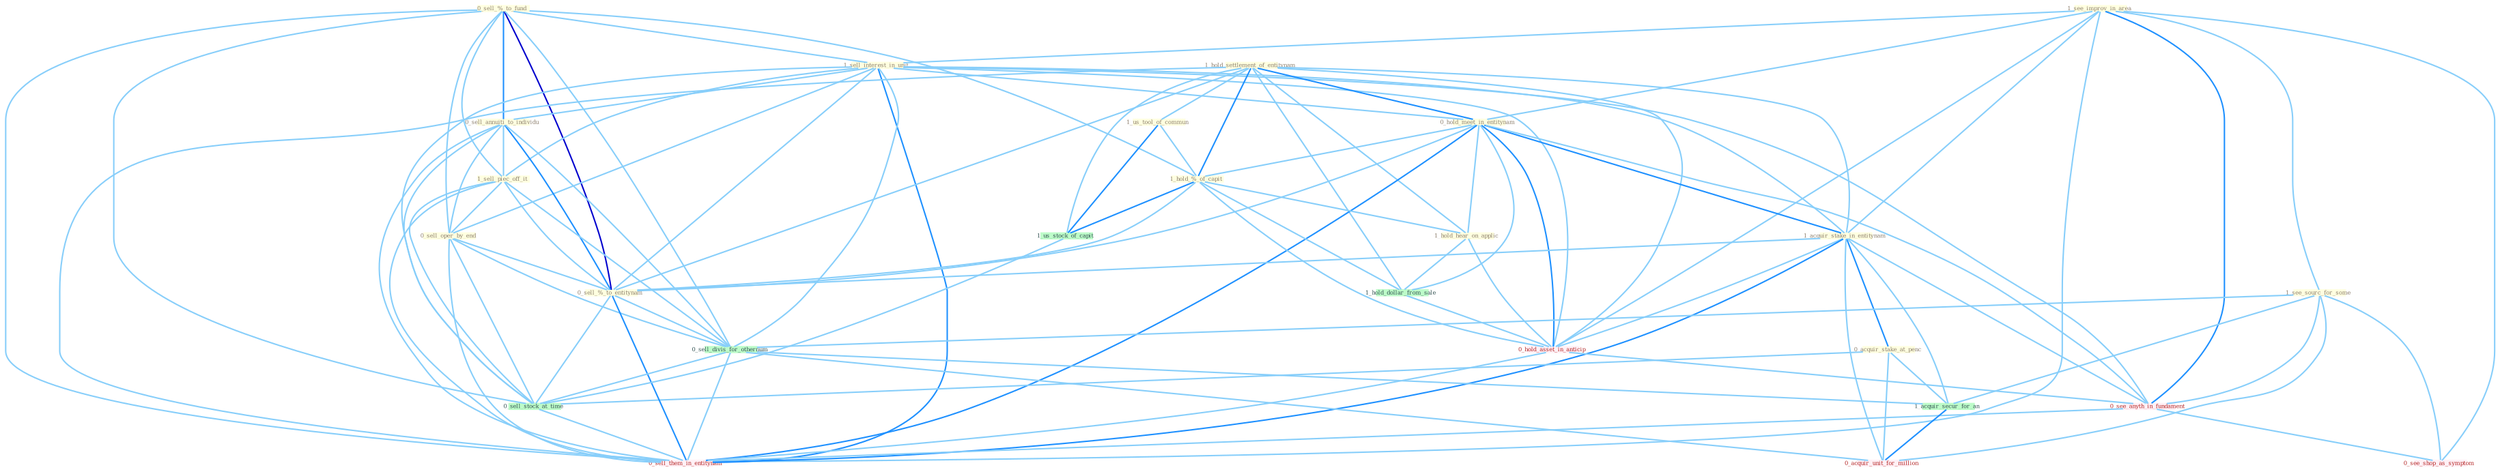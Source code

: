 Graph G{ 
    node
    [shape=polygon,style=filled,width=.5,height=.06,color="#BDFCC9",fixedsize=true,fontsize=4,
    fontcolor="#2f4f4f"];
    {node
    [color="#ffffe0", fontcolor="#8b7d6b"] "0_sell_%_to_fund " "1_see_improv_in_area " "1_sell_interest_in_unit " "1_hold_settlement_of_entitynam " "0_hold_meet_in_entitynam " "0_sell_annuiti_to_individu " "1_acquir_stake_in_entitynam " "0_acquir_stake_at_penc " "1_us_tool_of_commun " "1_see_sourc_for_some " "1_hold_%_of_capit " "1_hold_hear_on_applic " "1_sell_piec_off_it " "0_sell_oper_by_end " "0_sell_%_to_entitynam "}
{node [color="#fff0f5", fontcolor="#b22222"] "0_hold_asset_in_anticip " "0_see_anyth_in_fundament " "0_acquir_unit_for_million " "0_see_shop_as_symptom " "0_sell_them_in_entitynam "}
edge [color="#B0E2FF"];

	"0_sell_%_to_fund " -- "1_sell_interest_in_unit " [w="1", color="#87cefa" ];
	"0_sell_%_to_fund " -- "0_sell_annuiti_to_individu " [w="2", color="#1e90ff" , len=0.8];
	"0_sell_%_to_fund " -- "1_hold_%_of_capit " [w="1", color="#87cefa" ];
	"0_sell_%_to_fund " -- "1_sell_piec_off_it " [w="1", color="#87cefa" ];
	"0_sell_%_to_fund " -- "0_sell_oper_by_end " [w="1", color="#87cefa" ];
	"0_sell_%_to_fund " -- "0_sell_%_to_entitynam " [w="3", color="#0000cd" , len=0.6];
	"0_sell_%_to_fund " -- "0_sell_divis_for_othernum " [w="1", color="#87cefa" ];
	"0_sell_%_to_fund " -- "0_sell_stock_at_time " [w="1", color="#87cefa" ];
	"0_sell_%_to_fund " -- "0_sell_them_in_entitynam " [w="1", color="#87cefa" ];
	"1_see_improv_in_area " -- "1_sell_interest_in_unit " [w="1", color="#87cefa" ];
	"1_see_improv_in_area " -- "0_hold_meet_in_entitynam " [w="1", color="#87cefa" ];
	"1_see_improv_in_area " -- "1_acquir_stake_in_entitynam " [w="1", color="#87cefa" ];
	"1_see_improv_in_area " -- "1_see_sourc_for_some " [w="1", color="#87cefa" ];
	"1_see_improv_in_area " -- "0_hold_asset_in_anticip " [w="1", color="#87cefa" ];
	"1_see_improv_in_area " -- "0_see_anyth_in_fundament " [w="2", color="#1e90ff" , len=0.8];
	"1_see_improv_in_area " -- "0_see_shop_as_symptom " [w="1", color="#87cefa" ];
	"1_see_improv_in_area " -- "0_sell_them_in_entitynam " [w="1", color="#87cefa" ];
	"1_sell_interest_in_unit " -- "0_hold_meet_in_entitynam " [w="1", color="#87cefa" ];
	"1_sell_interest_in_unit " -- "0_sell_annuiti_to_individu " [w="1", color="#87cefa" ];
	"1_sell_interest_in_unit " -- "1_acquir_stake_in_entitynam " [w="1", color="#87cefa" ];
	"1_sell_interest_in_unit " -- "1_sell_piec_off_it " [w="1", color="#87cefa" ];
	"1_sell_interest_in_unit " -- "0_sell_oper_by_end " [w="1", color="#87cefa" ];
	"1_sell_interest_in_unit " -- "0_sell_%_to_entitynam " [w="1", color="#87cefa" ];
	"1_sell_interest_in_unit " -- "0_sell_divis_for_othernum " [w="1", color="#87cefa" ];
	"1_sell_interest_in_unit " -- "0_hold_asset_in_anticip " [w="1", color="#87cefa" ];
	"1_sell_interest_in_unit " -- "0_sell_stock_at_time " [w="1", color="#87cefa" ];
	"1_sell_interest_in_unit " -- "0_see_anyth_in_fundament " [w="1", color="#87cefa" ];
	"1_sell_interest_in_unit " -- "0_sell_them_in_entitynam " [w="2", color="#1e90ff" , len=0.8];
	"1_hold_settlement_of_entitynam " -- "0_hold_meet_in_entitynam " [w="2", color="#1e90ff" , len=0.8];
	"1_hold_settlement_of_entitynam " -- "1_acquir_stake_in_entitynam " [w="1", color="#87cefa" ];
	"1_hold_settlement_of_entitynam " -- "1_us_tool_of_commun " [w="1", color="#87cefa" ];
	"1_hold_settlement_of_entitynam " -- "1_hold_%_of_capit " [w="2", color="#1e90ff" , len=0.8];
	"1_hold_settlement_of_entitynam " -- "1_hold_hear_on_applic " [w="1", color="#87cefa" ];
	"1_hold_settlement_of_entitynam " -- "0_sell_%_to_entitynam " [w="1", color="#87cefa" ];
	"1_hold_settlement_of_entitynam " -- "1_us_stock_of_capit " [w="1", color="#87cefa" ];
	"1_hold_settlement_of_entitynam " -- "1_hold_dollar_from_sale " [w="1", color="#87cefa" ];
	"1_hold_settlement_of_entitynam " -- "0_hold_asset_in_anticip " [w="1", color="#87cefa" ];
	"1_hold_settlement_of_entitynam " -- "0_sell_them_in_entitynam " [w="1", color="#87cefa" ];
	"0_hold_meet_in_entitynam " -- "1_acquir_stake_in_entitynam " [w="2", color="#1e90ff" , len=0.8];
	"0_hold_meet_in_entitynam " -- "1_hold_%_of_capit " [w="1", color="#87cefa" ];
	"0_hold_meet_in_entitynam " -- "1_hold_hear_on_applic " [w="1", color="#87cefa" ];
	"0_hold_meet_in_entitynam " -- "0_sell_%_to_entitynam " [w="1", color="#87cefa" ];
	"0_hold_meet_in_entitynam " -- "1_hold_dollar_from_sale " [w="1", color="#87cefa" ];
	"0_hold_meet_in_entitynam " -- "0_hold_asset_in_anticip " [w="2", color="#1e90ff" , len=0.8];
	"0_hold_meet_in_entitynam " -- "0_see_anyth_in_fundament " [w="1", color="#87cefa" ];
	"0_hold_meet_in_entitynam " -- "0_sell_them_in_entitynam " [w="2", color="#1e90ff" , len=0.8];
	"0_sell_annuiti_to_individu " -- "1_sell_piec_off_it " [w="1", color="#87cefa" ];
	"0_sell_annuiti_to_individu " -- "0_sell_oper_by_end " [w="1", color="#87cefa" ];
	"0_sell_annuiti_to_individu " -- "0_sell_%_to_entitynam " [w="2", color="#1e90ff" , len=0.8];
	"0_sell_annuiti_to_individu " -- "0_sell_divis_for_othernum " [w="1", color="#87cefa" ];
	"0_sell_annuiti_to_individu " -- "0_sell_stock_at_time " [w="1", color="#87cefa" ];
	"0_sell_annuiti_to_individu " -- "0_sell_them_in_entitynam " [w="1", color="#87cefa" ];
	"1_acquir_stake_in_entitynam " -- "0_acquir_stake_at_penc " [w="2", color="#1e90ff" , len=0.8];
	"1_acquir_stake_in_entitynam " -- "0_sell_%_to_entitynam " [w="1", color="#87cefa" ];
	"1_acquir_stake_in_entitynam " -- "1_acquir_secur_for_an " [w="1", color="#87cefa" ];
	"1_acquir_stake_in_entitynam " -- "0_hold_asset_in_anticip " [w="1", color="#87cefa" ];
	"1_acquir_stake_in_entitynam " -- "0_see_anyth_in_fundament " [w="1", color="#87cefa" ];
	"1_acquir_stake_in_entitynam " -- "0_acquir_unit_for_million " [w="1", color="#87cefa" ];
	"1_acquir_stake_in_entitynam " -- "0_sell_them_in_entitynam " [w="2", color="#1e90ff" , len=0.8];
	"0_acquir_stake_at_penc " -- "1_acquir_secur_for_an " [w="1", color="#87cefa" ];
	"0_acquir_stake_at_penc " -- "0_sell_stock_at_time " [w="1", color="#87cefa" ];
	"0_acquir_stake_at_penc " -- "0_acquir_unit_for_million " [w="1", color="#87cefa" ];
	"1_us_tool_of_commun " -- "1_hold_%_of_capit " [w="1", color="#87cefa" ];
	"1_us_tool_of_commun " -- "1_us_stock_of_capit " [w="2", color="#1e90ff" , len=0.8];
	"1_see_sourc_for_some " -- "0_sell_divis_for_othernum " [w="1", color="#87cefa" ];
	"1_see_sourc_for_some " -- "1_acquir_secur_for_an " [w="1", color="#87cefa" ];
	"1_see_sourc_for_some " -- "0_see_anyth_in_fundament " [w="1", color="#87cefa" ];
	"1_see_sourc_for_some " -- "0_acquir_unit_for_million " [w="1", color="#87cefa" ];
	"1_see_sourc_for_some " -- "0_see_shop_as_symptom " [w="1", color="#87cefa" ];
	"1_hold_%_of_capit " -- "1_hold_hear_on_applic " [w="1", color="#87cefa" ];
	"1_hold_%_of_capit " -- "0_sell_%_to_entitynam " [w="1", color="#87cefa" ];
	"1_hold_%_of_capit " -- "1_us_stock_of_capit " [w="2", color="#1e90ff" , len=0.8];
	"1_hold_%_of_capit " -- "1_hold_dollar_from_sale " [w="1", color="#87cefa" ];
	"1_hold_%_of_capit " -- "0_hold_asset_in_anticip " [w="1", color="#87cefa" ];
	"1_hold_hear_on_applic " -- "1_hold_dollar_from_sale " [w="1", color="#87cefa" ];
	"1_hold_hear_on_applic " -- "0_hold_asset_in_anticip " [w="1", color="#87cefa" ];
	"1_sell_piec_off_it " -- "0_sell_oper_by_end " [w="1", color="#87cefa" ];
	"1_sell_piec_off_it " -- "0_sell_%_to_entitynam " [w="1", color="#87cefa" ];
	"1_sell_piec_off_it " -- "0_sell_divis_for_othernum " [w="1", color="#87cefa" ];
	"1_sell_piec_off_it " -- "0_sell_stock_at_time " [w="1", color="#87cefa" ];
	"1_sell_piec_off_it " -- "0_sell_them_in_entitynam " [w="1", color="#87cefa" ];
	"0_sell_oper_by_end " -- "0_sell_%_to_entitynam " [w="1", color="#87cefa" ];
	"0_sell_oper_by_end " -- "0_sell_divis_for_othernum " [w="1", color="#87cefa" ];
	"0_sell_oper_by_end " -- "0_sell_stock_at_time " [w="1", color="#87cefa" ];
	"0_sell_oper_by_end " -- "0_sell_them_in_entitynam " [w="1", color="#87cefa" ];
	"0_sell_%_to_entitynam " -- "0_sell_divis_for_othernum " [w="1", color="#87cefa" ];
	"0_sell_%_to_entitynam " -- "0_sell_stock_at_time " [w="1", color="#87cefa" ];
	"0_sell_%_to_entitynam " -- "0_sell_them_in_entitynam " [w="2", color="#1e90ff" , len=0.8];
	"0_sell_divis_for_othernum " -- "1_acquir_secur_for_an " [w="1", color="#87cefa" ];
	"0_sell_divis_for_othernum " -- "0_sell_stock_at_time " [w="1", color="#87cefa" ];
	"0_sell_divis_for_othernum " -- "0_acquir_unit_for_million " [w="1", color="#87cefa" ];
	"0_sell_divis_for_othernum " -- "0_sell_them_in_entitynam " [w="1", color="#87cefa" ];
	"1_acquir_secur_for_an " -- "0_acquir_unit_for_million " [w="2", color="#1e90ff" , len=0.8];
	"1_us_stock_of_capit " -- "0_sell_stock_at_time " [w="1", color="#87cefa" ];
	"1_hold_dollar_from_sale " -- "0_hold_asset_in_anticip " [w="1", color="#87cefa" ];
	"0_hold_asset_in_anticip " -- "0_see_anyth_in_fundament " [w="1", color="#87cefa" ];
	"0_hold_asset_in_anticip " -- "0_sell_them_in_entitynam " [w="1", color="#87cefa" ];
	"0_sell_stock_at_time " -- "0_sell_them_in_entitynam " [w="1", color="#87cefa" ];
	"0_see_anyth_in_fundament " -- "0_see_shop_as_symptom " [w="1", color="#87cefa" ];
	"0_see_anyth_in_fundament " -- "0_sell_them_in_entitynam " [w="1", color="#87cefa" ];
}